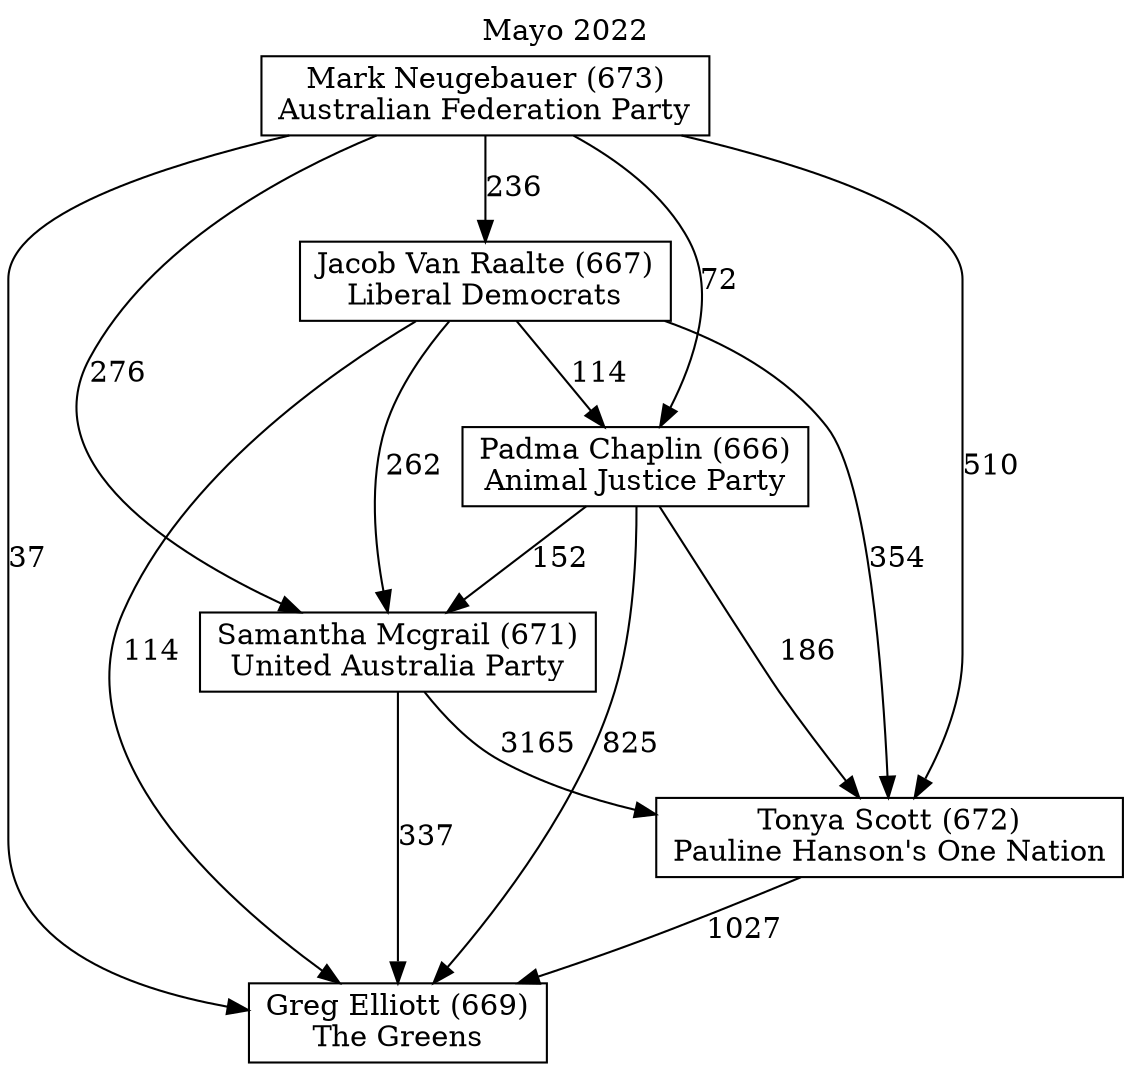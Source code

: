 // House preference flow
digraph "Greg Elliott (669)_Mayo_2022" {
	graph [label="Mayo 2022" labelloc=t mclimit=10]
	node [shape=box]
	"Mark Neugebauer (673)" [label="Mark Neugebauer (673)
Australian Federation Party"]
	"Samantha Mcgrail (671)" [label="Samantha Mcgrail (671)
United Australia Party"]
	"Tonya Scott (672)" [label="Tonya Scott (672)
Pauline Hanson's One Nation"]
	"Greg Elliott (669)" [label="Greg Elliott (669)
The Greens"]
	"Padma Chaplin (666)" [label="Padma Chaplin (666)
Animal Justice Party"]
	"Jacob Van Raalte (667)" [label="Jacob Van Raalte (667)
Liberal Democrats"]
	"Padma Chaplin (666)" -> "Greg Elliott (669)" [label=825]
	"Jacob Van Raalte (667)" -> "Padma Chaplin (666)" [label=114]
	"Jacob Van Raalte (667)" -> "Greg Elliott (669)" [label=114]
	"Padma Chaplin (666)" -> "Tonya Scott (672)" [label=186]
	"Jacob Van Raalte (667)" -> "Samantha Mcgrail (671)" [label=262]
	"Mark Neugebauer (673)" -> "Tonya Scott (672)" [label=510]
	"Samantha Mcgrail (671)" -> "Tonya Scott (672)" [label=3165]
	"Mark Neugebauer (673)" -> "Samantha Mcgrail (671)" [label=276]
	"Mark Neugebauer (673)" -> "Padma Chaplin (666)" [label=72]
	"Jacob Van Raalte (667)" -> "Tonya Scott (672)" [label=354]
	"Samantha Mcgrail (671)" -> "Greg Elliott (669)" [label=337]
	"Mark Neugebauer (673)" -> "Greg Elliott (669)" [label=37]
	"Padma Chaplin (666)" -> "Samantha Mcgrail (671)" [label=152]
	"Tonya Scott (672)" -> "Greg Elliott (669)" [label=1027]
	"Mark Neugebauer (673)" -> "Jacob Van Raalte (667)" [label=236]
}

